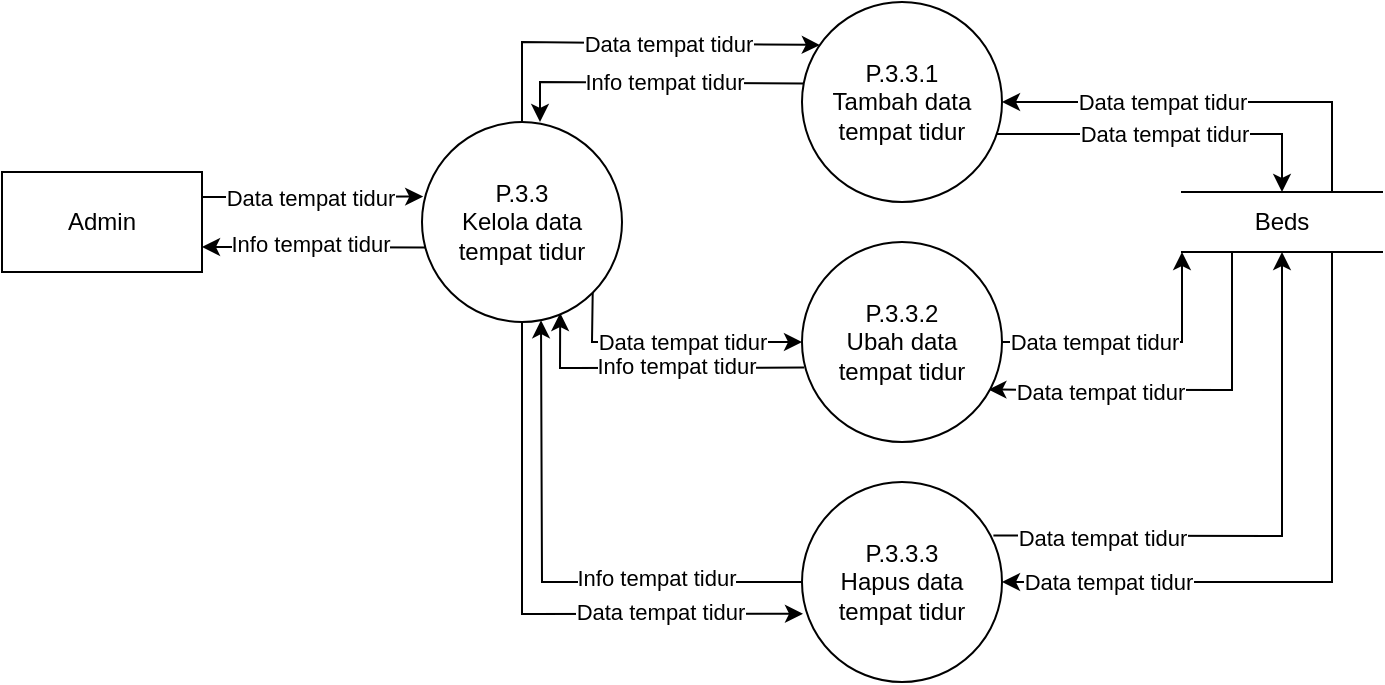 <mxfile>
    <diagram id="K0HbzzPA_2nM5TdKDuNG" name="Page-1">
        <mxGraphModel dx="1039" dy="543" grid="1" gridSize="10" guides="1" tooltips="1" connect="1" arrows="1" fold="1" page="1" pageScale="1" pageWidth="850" pageHeight="1100" math="0" shadow="0">
            <root>
                <mxCell id="0"/>
                <mxCell id="1" parent="0"/>
                <mxCell id="2" value="" style="endArrow=classic;html=1;rounded=0;curved=0;jumpStyle=arc;exitX=1;exitY=0.25;exitDx=0;exitDy=0;entryX=0.006;entryY=0.373;entryDx=0;entryDy=0;entryPerimeter=0;" parent="1" source="49" target="48" edge="1">
                    <mxGeometry width="50" height="50" relative="1" as="geometry">
                        <mxPoint x="260" y="630" as="sourcePoint"/>
                        <mxPoint x="310" y="580" as="targetPoint"/>
                    </mxGeometry>
                </mxCell>
                <mxCell id="3" value="Data tempat tidur" style="edgeLabel;html=1;align=center;verticalAlign=middle;resizable=0;points=[];" parent="2" vertex="1" connectable="0">
                    <mxGeometry x="-0.133" relative="1" as="geometry">
                        <mxPoint x="6" as="offset"/>
                    </mxGeometry>
                </mxCell>
                <mxCell id="8" value="" style="endArrow=classic;html=1;rounded=0;curved=0;jumpStyle=arc;exitX=0.009;exitY=0.408;exitDx=0;exitDy=0;entryX=0.59;entryY=0;entryDx=0;entryDy=0;entryPerimeter=0;exitPerimeter=0;" parent="1" source="52" target="48" edge="1">
                    <mxGeometry width="50" height="50" relative="1" as="geometry">
                        <mxPoint x="440" y="400" as="sourcePoint"/>
                        <mxPoint x="490" y="350" as="targetPoint"/>
                        <Array as="points">
                            <mxPoint x="389" y="400"/>
                        </Array>
                    </mxGeometry>
                </mxCell>
                <mxCell id="9" value="Info tempat tidur" style="edgeLabel;html=1;align=center;verticalAlign=middle;resizable=0;points=[];" parent="8" vertex="1" connectable="0">
                    <mxGeometry x="-0.345" y="2" relative="1" as="geometry">
                        <mxPoint x="-21" y="-3" as="offset"/>
                    </mxGeometry>
                </mxCell>
                <mxCell id="10" value="" style="endArrow=classic;html=1;rounded=0;curved=0;jumpStyle=arc;exitX=0.5;exitY=0;exitDx=0;exitDy=0;entryX=0.089;entryY=0.215;entryDx=0;entryDy=0;entryPerimeter=0;" parent="1" source="48" target="52" edge="1">
                    <mxGeometry width="50" height="50" relative="1" as="geometry">
                        <mxPoint x="400" y="610" as="sourcePoint"/>
                        <mxPoint x="450" y="560" as="targetPoint"/>
                        <Array as="points">
                            <mxPoint x="380" y="380"/>
                        </Array>
                    </mxGeometry>
                </mxCell>
                <mxCell id="11" value="Data tempat tidur" style="edgeLabel;html=1;align=center;verticalAlign=middle;resizable=0;points=[];" parent="10" vertex="1" connectable="0">
                    <mxGeometry x="0.305" y="2" relative="1" as="geometry">
                        <mxPoint x="-11" y="2" as="offset"/>
                    </mxGeometry>
                </mxCell>
                <mxCell id="16" value="" style="endArrow=classic;html=1;rounded=0;curved=0;jumpStyle=arc;entryX=1;entryY=0.75;entryDx=0;entryDy=0;exitX=0.015;exitY=0.627;exitDx=0;exitDy=0;exitPerimeter=0;" parent="1" source="48" target="49" edge="1">
                    <mxGeometry width="50" height="50" relative="1" as="geometry">
                        <mxPoint x="250" y="555" as="sourcePoint"/>
                        <mxPoint x="300" y="505" as="targetPoint"/>
                    </mxGeometry>
                </mxCell>
                <mxCell id="17" value="Info tempat tidur" style="edgeLabel;html=1;align=center;verticalAlign=middle;resizable=0;points=[];" parent="16" vertex="1" connectable="0">
                    <mxGeometry x="0.051" y="-2" relative="1" as="geometry">
                        <mxPoint x="1" as="offset"/>
                    </mxGeometry>
                </mxCell>
                <mxCell id="20" value="" style="endArrow=classic;html=1;rounded=0;curved=0;jumpStyle=arc;entryX=1;entryY=0.5;entryDx=0;entryDy=0;exitX=0.75;exitY=0;exitDx=0;exitDy=0;" parent="1" source="55" target="52" edge="1">
                    <mxGeometry width="50" height="50" relative="1" as="geometry">
                        <mxPoint x="735" y="390" as="sourcePoint"/>
                        <mxPoint x="785" y="340" as="targetPoint"/>
                        <Array as="points">
                            <mxPoint x="785" y="410"/>
                        </Array>
                    </mxGeometry>
                </mxCell>
                <mxCell id="21" value="Data tempat tidur" style="edgeLabel;html=1;align=center;verticalAlign=middle;resizable=0;points=[];" parent="20" vertex="1" connectable="0">
                    <mxGeometry x="0.48" relative="1" as="geometry">
                        <mxPoint x="25" as="offset"/>
                    </mxGeometry>
                </mxCell>
                <mxCell id="22" value="" style="endArrow=classic;html=1;rounded=0;curved=0;jumpStyle=arc;entryX=0.595;entryY=0.991;entryDx=0;entryDy=0;entryPerimeter=0;exitX=0;exitY=0.5;exitDx=0;exitDy=0;" parent="1" source="53" target="48" edge="1">
                    <mxGeometry width="50" height="50" relative="1" as="geometry">
                        <mxPoint x="400" y="650" as="sourcePoint"/>
                        <mxPoint x="450" y="600" as="targetPoint"/>
                        <Array as="points">
                            <mxPoint x="390" y="650"/>
                        </Array>
                    </mxGeometry>
                </mxCell>
                <mxCell id="23" value="&lt;span style=&quot;color: rgb(0, 0, 0);&quot;&gt;Info tempat tidur&lt;/span&gt;" style="edgeLabel;html=1;align=center;verticalAlign=middle;resizable=0;points=[];" parent="22" vertex="1" connectable="0">
                    <mxGeometry x="-0.436" y="-2" relative="1" as="geometry">
                        <mxPoint as="offset"/>
                    </mxGeometry>
                </mxCell>
                <mxCell id="24" value="" style="endArrow=classic;html=1;rounded=0;curved=0;jumpStyle=arc;exitX=0.011;exitY=0.628;exitDx=0;exitDy=0;exitPerimeter=0;entryX=0.691;entryY=0.955;entryDx=0;entryDy=0;entryPerimeter=0;" parent="1" source="50" target="48" edge="1">
                    <mxGeometry width="50" height="50" relative="1" as="geometry">
                        <mxPoint x="390" y="620" as="sourcePoint"/>
                        <mxPoint x="440" y="570" as="targetPoint"/>
                        <Array as="points">
                            <mxPoint x="399" y="543"/>
                        </Array>
                    </mxGeometry>
                </mxCell>
                <mxCell id="25" value="&lt;span style=&quot;color: rgb(0, 0, 0);&quot;&gt;Info tempat tidur&lt;/span&gt;" style="edgeLabel;html=1;align=center;verticalAlign=middle;resizable=0;points=[];" parent="24" vertex="1" connectable="0">
                    <mxGeometry x="-0.14" y="-1" relative="1" as="geometry">
                        <mxPoint as="offset"/>
                    </mxGeometry>
                </mxCell>
                <mxCell id="26" value="" style="endArrow=classic;html=1;rounded=0;curved=0;jumpStyle=arc;entryX=0.5;entryY=0;entryDx=0;entryDy=0;exitX=0.972;exitY=0.66;exitDx=0;exitDy=0;exitPerimeter=0;" parent="1" source="52" target="55" edge="1">
                    <mxGeometry width="50" height="50" relative="1" as="geometry">
                        <mxPoint x="700" y="410" as="sourcePoint"/>
                        <mxPoint x="750" y="360" as="targetPoint"/>
                        <Array as="points">
                            <mxPoint x="760" y="426"/>
                        </Array>
                    </mxGeometry>
                </mxCell>
                <mxCell id="58" value="&lt;span style=&quot;color: rgb(0, 0, 0);&quot;&gt;Data tempat tidur&lt;/span&gt;" style="edgeLabel;html=1;align=center;verticalAlign=middle;resizable=0;points=[];" vertex="1" connectable="0" parent="26">
                    <mxGeometry x="-0.001" relative="1" as="geometry">
                        <mxPoint x="-2" as="offset"/>
                    </mxGeometry>
                </mxCell>
                <mxCell id="28" value="" style="endArrow=classic;html=1;rounded=0;curved=0;jumpStyle=arc;entryX=0.932;entryY=0.738;entryDx=0;entryDy=0;entryPerimeter=0;exitX=0.25;exitY=1;exitDx=0;exitDy=0;" parent="1" source="55" target="50" edge="1">
                    <mxGeometry width="50" height="50" relative="1" as="geometry">
                        <mxPoint x="700" y="620" as="sourcePoint"/>
                        <mxPoint x="750" y="570" as="targetPoint"/>
                        <Array as="points">
                            <mxPoint x="735" y="554"/>
                        </Array>
                    </mxGeometry>
                </mxCell>
                <mxCell id="29" value="&lt;span style=&quot;color: rgb(0, 0, 0);&quot;&gt;Data tempat tidur&lt;/span&gt;" style="edgeLabel;html=1;align=center;verticalAlign=middle;resizable=0;points=[];" parent="28" vertex="1" connectable="0">
                    <mxGeometry x="0.37" y="1" relative="1" as="geometry">
                        <mxPoint x="-5" as="offset"/>
                    </mxGeometry>
                </mxCell>
                <mxCell id="30" value="" style="endArrow=classic;html=1;rounded=0;curved=0;jumpStyle=arc;exitX=0.75;exitY=1;exitDx=0;exitDy=0;entryX=1;entryY=0.5;entryDx=0;entryDy=0;" parent="1" source="55" target="53" edge="1">
                    <mxGeometry width="50" height="50" relative="1" as="geometry">
                        <mxPoint x="650" y="680" as="sourcePoint"/>
                        <mxPoint x="800" y="610" as="targetPoint"/>
                        <Array as="points">
                            <mxPoint x="785" y="650"/>
                        </Array>
                    </mxGeometry>
                </mxCell>
                <mxCell id="31" value="&lt;span style=&quot;color: rgb(0, 0, 0);&quot;&gt;Data tempat tidur&lt;/span&gt;" style="edgeLabel;html=1;align=center;verticalAlign=middle;resizable=0;points=[];" parent="30" vertex="1" connectable="0">
                    <mxGeometry x="0.678" relative="1" as="geometry">
                        <mxPoint as="offset"/>
                    </mxGeometry>
                </mxCell>
                <mxCell id="32" value="" style="endArrow=classic;html=1;rounded=0;curved=0;jumpStyle=arc;exitX=1;exitY=0.5;exitDx=0;exitDy=0;entryX=0;entryY=1;entryDx=0;entryDy=0;" parent="1" source="50" target="55" edge="1">
                    <mxGeometry width="50" height="50" relative="1" as="geometry">
                        <mxPoint x="720" y="640" as="sourcePoint"/>
                        <mxPoint x="770" y="590" as="targetPoint"/>
                        <Array as="points">
                            <mxPoint x="710" y="530"/>
                        </Array>
                    </mxGeometry>
                </mxCell>
                <mxCell id="33" value="&lt;span style=&quot;color: rgb(0, 0, 0);&quot;&gt;Data tempat tidur&lt;/span&gt;" style="edgeLabel;html=1;align=center;verticalAlign=middle;resizable=0;points=[];" parent="32" vertex="1" connectable="0">
                    <mxGeometry x="-0.246" relative="1" as="geometry">
                        <mxPoint x="-5" as="offset"/>
                    </mxGeometry>
                </mxCell>
                <mxCell id="34" value="" style="endArrow=classic;html=1;rounded=0;curved=0;jumpStyle=arc;entryX=0.5;entryY=1;entryDx=0;entryDy=0;exitX=0.957;exitY=0.267;exitDx=0;exitDy=0;exitPerimeter=0;" parent="1" source="53" target="55" edge="1">
                    <mxGeometry width="50" height="50" relative="1" as="geometry">
                        <mxPoint x="800" y="630" as="sourcePoint"/>
                        <mxPoint x="850" y="580" as="targetPoint"/>
                        <Array as="points">
                            <mxPoint x="760" y="627"/>
                        </Array>
                    </mxGeometry>
                </mxCell>
                <mxCell id="35" value="&lt;span style=&quot;color: rgb(0, 0, 0);&quot;&gt;Data tempat tidur&lt;/span&gt;" style="edgeLabel;html=1;align=center;verticalAlign=middle;resizable=0;points=[];" parent="34" vertex="1" connectable="0">
                    <mxGeometry x="-0.618" y="-1" relative="1" as="geometry">
                        <mxPoint as="offset"/>
                    </mxGeometry>
                </mxCell>
                <mxCell id="36" value="" style="endArrow=classic;html=1;rounded=0;curved=0;jumpStyle=arc;exitX=0.5;exitY=1;exitDx=0;exitDy=0;entryX=0.005;entryY=0.659;entryDx=0;entryDy=0;entryPerimeter=0;" parent="1" source="48" target="53" edge="1">
                    <mxGeometry width="50" height="50" relative="1" as="geometry">
                        <mxPoint x="390" y="730" as="sourcePoint"/>
                        <mxPoint x="440" y="680" as="targetPoint"/>
                        <Array as="points">
                            <mxPoint x="380" y="666"/>
                        </Array>
                    </mxGeometry>
                </mxCell>
                <mxCell id="37" value="&lt;span style=&quot;color: rgb(0, 0, 0);&quot;&gt;Data tempat tidur&lt;/span&gt;" style="edgeLabel;html=1;align=center;verticalAlign=middle;resizable=0;points=[];" parent="36" vertex="1" connectable="0">
                    <mxGeometry x="0.38" y="1" relative="1" as="geometry">
                        <mxPoint x="17" as="offset"/>
                    </mxGeometry>
                </mxCell>
                <mxCell id="46" value="" style="endArrow=classic;html=1;rounded=0;curved=0;jumpStyle=arc;exitX=1;exitY=1;exitDx=0;exitDy=0;entryX=0;entryY=0.5;entryDx=0;entryDy=0;" parent="1" source="48" target="50" edge="1">
                    <mxGeometry width="50" height="50" relative="1" as="geometry">
                        <mxPoint x="430" y="640" as="sourcePoint"/>
                        <mxPoint x="480" y="590" as="targetPoint"/>
                        <Array as="points">
                            <mxPoint x="415" y="530"/>
                        </Array>
                    </mxGeometry>
                </mxCell>
                <mxCell id="47" value="&lt;span style=&quot;color: rgb(0, 0, 0);&quot;&gt;Data tempat tidur&lt;/span&gt;" style="edgeLabel;html=1;align=center;verticalAlign=middle;resizable=0;points=[];" parent="46" vertex="1" connectable="0">
                    <mxGeometry x="0.011" relative="1" as="geometry">
                        <mxPoint x="4" as="offset"/>
                    </mxGeometry>
                </mxCell>
                <mxCell id="48" value="P.3.3&lt;div&gt;Kelola data&lt;/div&gt;&lt;div&gt;tempat tidur&lt;/div&gt;" style="shape=ellipse;html=1;dashed=0;whiteSpace=wrap;aspect=fixed;perimeter=ellipsePerimeter;" parent="1" vertex="1">
                    <mxGeometry x="330" y="420" width="100" height="100" as="geometry"/>
                </mxCell>
                <mxCell id="49" value="Admin" style="html=1;dashed=0;whiteSpace=wrap;" parent="1" vertex="1">
                    <mxGeometry x="120" y="445" width="100" height="50" as="geometry"/>
                </mxCell>
                <mxCell id="50" value="P.3.3.2&lt;div&gt;Ubah data&lt;/div&gt;&lt;div&gt;tempat tidur&lt;/div&gt;" style="shape=ellipse;html=1;dashed=0;whiteSpace=wrap;aspect=fixed;perimeter=ellipsePerimeter;" parent="1" vertex="1">
                    <mxGeometry x="520" y="480" width="100" height="100" as="geometry"/>
                </mxCell>
                <mxCell id="52" value="P.3.3.1&lt;div&gt;Tambah data&lt;/div&gt;&lt;div&gt;tempat tidur&lt;/div&gt;" style="shape=ellipse;html=1;dashed=0;whiteSpace=wrap;aspect=fixed;perimeter=ellipsePerimeter;" parent="1" vertex="1">
                    <mxGeometry x="520" y="360" width="100" height="100" as="geometry"/>
                </mxCell>
                <mxCell id="53" value="P.3.3.3&lt;div&gt;Hapus data&lt;/div&gt;&lt;div&gt;tempat tidur&lt;/div&gt;" style="shape=ellipse;html=1;dashed=0;whiteSpace=wrap;aspect=fixed;perimeter=ellipsePerimeter;" parent="1" vertex="1">
                    <mxGeometry x="520" y="600" width="100" height="100" as="geometry"/>
                </mxCell>
                <mxCell id="55" value="Beds" style="html=1;dashed=0;whiteSpace=wrap;shape=partialRectangle;right=0;left=0;" parent="1" vertex="1">
                    <mxGeometry x="710" y="455" width="100" height="30" as="geometry"/>
                </mxCell>
            </root>
        </mxGraphModel>
    </diagram>
</mxfile>